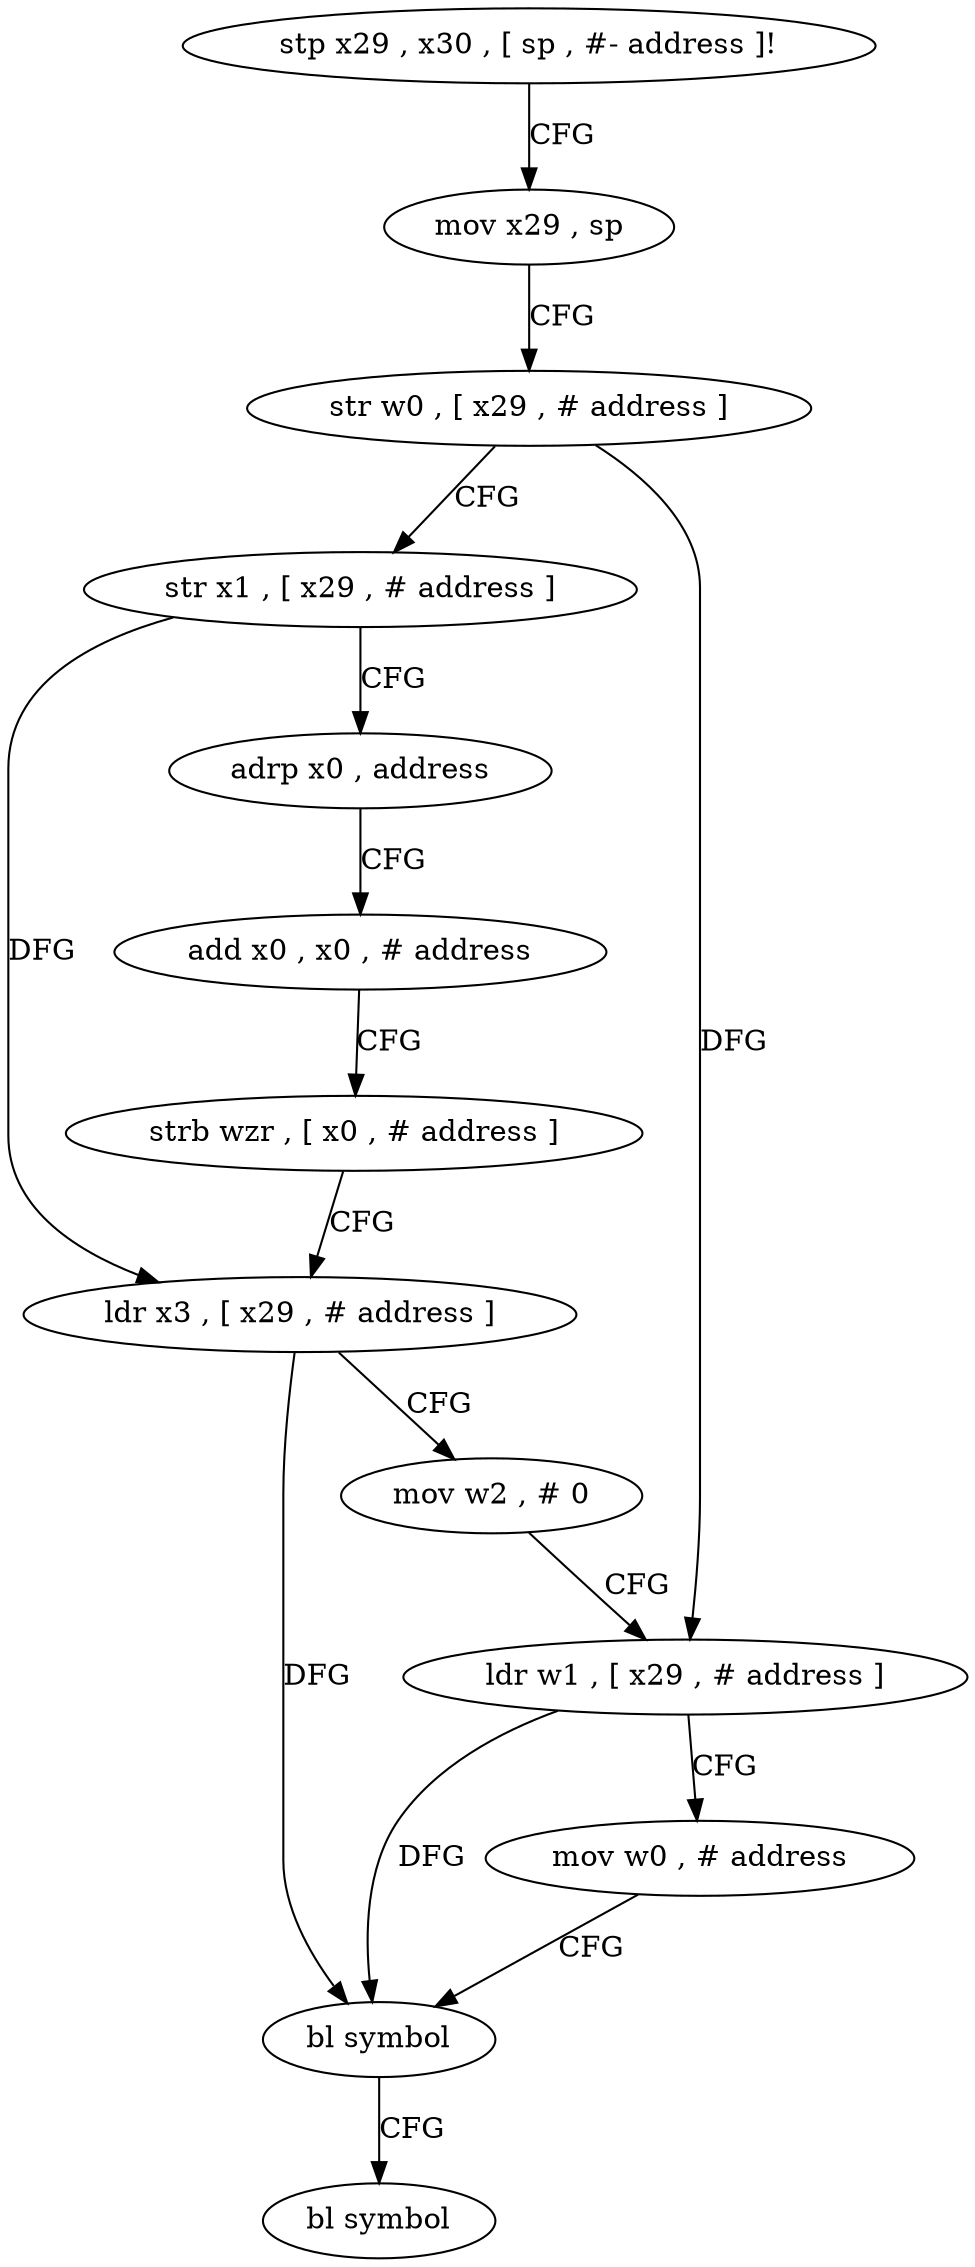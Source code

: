 digraph "func" {
"4248808" [label = "stp x29 , x30 , [ sp , #- address ]!" ]
"4248812" [label = "mov x29 , sp" ]
"4248816" [label = "str w0 , [ x29 , # address ]" ]
"4248820" [label = "str x1 , [ x29 , # address ]" ]
"4248824" [label = "adrp x0 , address" ]
"4248828" [label = "add x0 , x0 , # address" ]
"4248832" [label = "strb wzr , [ x0 , # address ]" ]
"4248836" [label = "ldr x3 , [ x29 , # address ]" ]
"4248840" [label = "mov w2 , # 0" ]
"4248844" [label = "ldr w1 , [ x29 , # address ]" ]
"4248848" [label = "mov w0 , # address" ]
"4248852" [label = "bl symbol" ]
"4248856" [label = "bl symbol" ]
"4248808" -> "4248812" [ label = "CFG" ]
"4248812" -> "4248816" [ label = "CFG" ]
"4248816" -> "4248820" [ label = "CFG" ]
"4248816" -> "4248844" [ label = "DFG" ]
"4248820" -> "4248824" [ label = "CFG" ]
"4248820" -> "4248836" [ label = "DFG" ]
"4248824" -> "4248828" [ label = "CFG" ]
"4248828" -> "4248832" [ label = "CFG" ]
"4248832" -> "4248836" [ label = "CFG" ]
"4248836" -> "4248840" [ label = "CFG" ]
"4248836" -> "4248852" [ label = "DFG" ]
"4248840" -> "4248844" [ label = "CFG" ]
"4248844" -> "4248848" [ label = "CFG" ]
"4248844" -> "4248852" [ label = "DFG" ]
"4248848" -> "4248852" [ label = "CFG" ]
"4248852" -> "4248856" [ label = "CFG" ]
}
